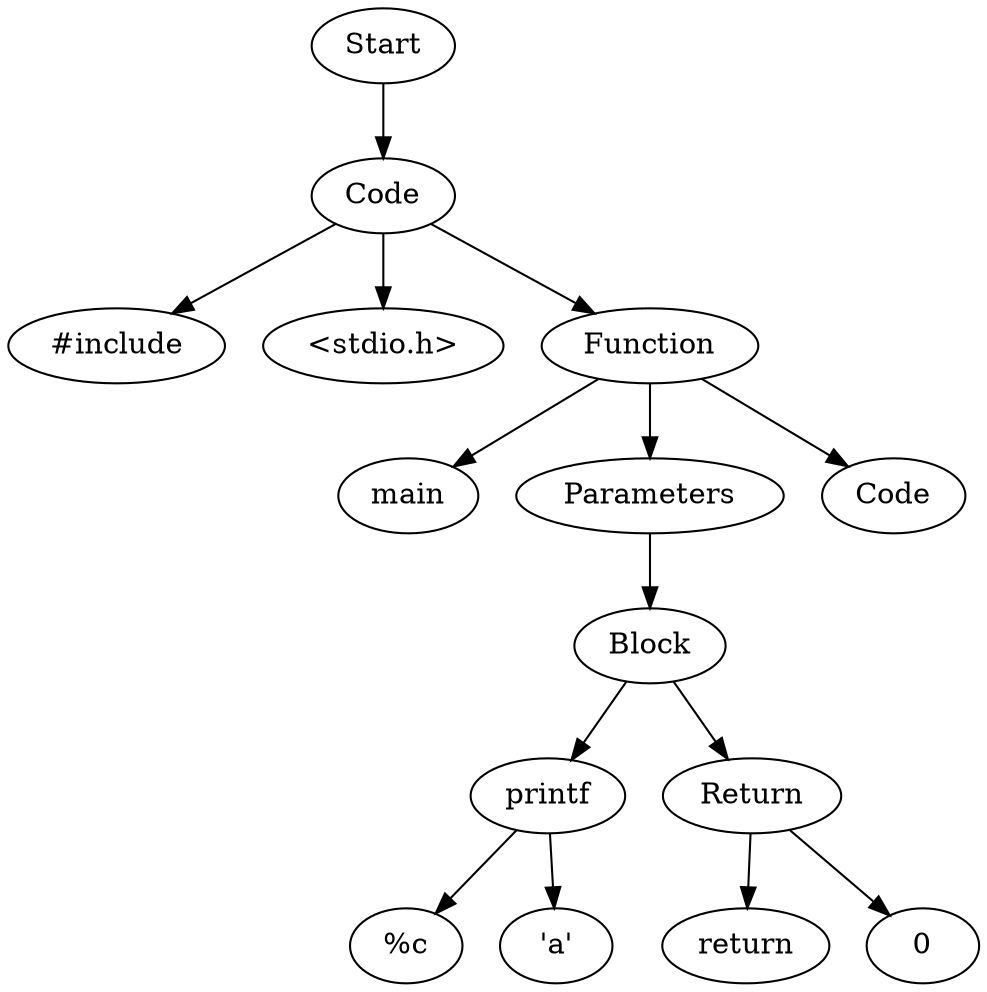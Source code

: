 digraph AST {
  "134618847387248" [label="Start"];
  "134618847387248" -> "134618847389312";
  "134618847389312" [label="Code"];
  "134618847389312" -> "134618847389456";
  "134618847389312" -> "134618847383696";
  "134618847389312" -> "134618847384080";
  "134618847389456" [label="#include"];
  "134618847383696" [label="<stdio.h>"];
  "134618847384080" [label="Function"];
  "134618847384080" -> "134618847380960";
  "134618847384080" -> "134618847387968";
  "134618847384080" -> "134618847381776";
  "134618847380960" [label="main"];
  "134618847387968" [label="Parameters"];
  "134618847387968" -> "134618847386672";
  "134618847386672" [label="Block"];
  "134618847386672" -> "134618847383072";
  "134618847386672" -> "134618847389648";
  "134618847383072" [label="printf"];
  "134618847383072" -> "134618847386048";
  "134618847383072" -> "134618847392480";
  "134618847386048" [label="%c"];
  "134618847392480" [label="'a'"];
  "134618847389648" [label="Return"];
  "134618847389648" -> "134618847383120";
  "134618847389648" -> "134618847380912";
  "134618847383120" [label="return"];
  "134618847380912" [label="0"];
  "134618847381776" [label="Code"];
}
